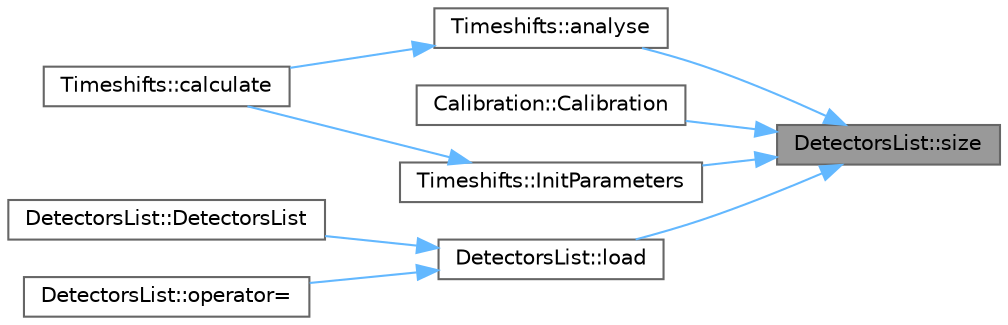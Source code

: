 digraph "DetectorsList::size"
{
 // LATEX_PDF_SIZE
  bgcolor="transparent";
  edge [fontname=Helvetica,fontsize=10,labelfontname=Helvetica,labelfontsize=10];
  node [fontname=Helvetica,fontsize=10,shape=box,height=0.2,width=0.4];
  rankdir="RL";
  Node1 [id="Node000001",label="DetectorsList::size",height=0.2,width=0.4,color="gray40", fillcolor="grey60", style="filled", fontcolor="black",tooltip=" "];
  Node1 -> Node2 [id="edge1_Node000001_Node000002",dir="back",color="steelblue1",style="solid",tooltip=" "];
  Node2 [id="Node000002",label="Timeshifts::analyse",height=0.2,width=0.4,color="grey40", fillcolor="white", style="filled",URL="$class_timeshifts.html#a608d9443a15dd669920e10dd8baee23a",tooltip=" "];
  Node2 -> Node3 [id="edge2_Node000002_Node000003",dir="back",color="steelblue1",style="solid",tooltip=" "];
  Node3 [id="Node000003",label="Timeshifts::calculate",height=0.2,width=0.4,color="grey40", fillcolor="white", style="filled",URL="$class_timeshifts.html#a3d3ab1b3498ca45832d8a8735f16e188",tooltip=" "];
  Node1 -> Node4 [id="edge3_Node000001_Node000004",dir="back",color="steelblue1",style="solid",tooltip=" "];
  Node4 [id="Node000004",label="Calibration::Calibration",height=0.2,width=0.4,color="grey40", fillcolor="white", style="filled",URL="$class_calibration.html#ac6566c2c207b4a767a69163178ff3e1e",tooltip=" "];
  Node1 -> Node5 [id="edge4_Node000001_Node000005",dir="back",color="steelblue1",style="solid",tooltip=" "];
  Node5 [id="Node000005",label="Timeshifts::InitParameters",height=0.2,width=0.4,color="grey40", fillcolor="white", style="filled",URL="$class_timeshifts.html#a9e3dc861a2470908defb028b2710ab09",tooltip=" "];
  Node5 -> Node3 [id="edge5_Node000005_Node000003",dir="back",color="steelblue1",style="solid",tooltip=" "];
  Node1 -> Node6 [id="edge6_Node000001_Node000006",dir="back",color="steelblue1",style="solid",tooltip=" "];
  Node6 [id="Node000006",label="DetectorsList::load",height=0.2,width=0.4,color="grey40", fillcolor="white", style="filled",URL="$class_detectors_list.html#a1a3c52730d4c53fd56ae8c57ac129645",tooltip=" "];
  Node6 -> Node7 [id="edge7_Node000006_Node000007",dir="back",color="steelblue1",style="solid",tooltip=" "];
  Node7 [id="Node000007",label="DetectorsList::DetectorsList",height=0.2,width=0.4,color="grey40", fillcolor="white", style="filled",URL="$class_detectors_list.html#ac7e35847f792e8bd7cb4a6f0ea95e64e",tooltip=" "];
  Node6 -> Node8 [id="edge8_Node000006_Node000008",dir="back",color="steelblue1",style="solid",tooltip=" "];
  Node8 [id="Node000008",label="DetectorsList::operator=",height=0.2,width=0.4,color="grey40", fillcolor="white", style="filled",URL="$class_detectors_list.html#a5c5e17a1c40f2d80b3d52d222d4f1370",tooltip=" "];
}
